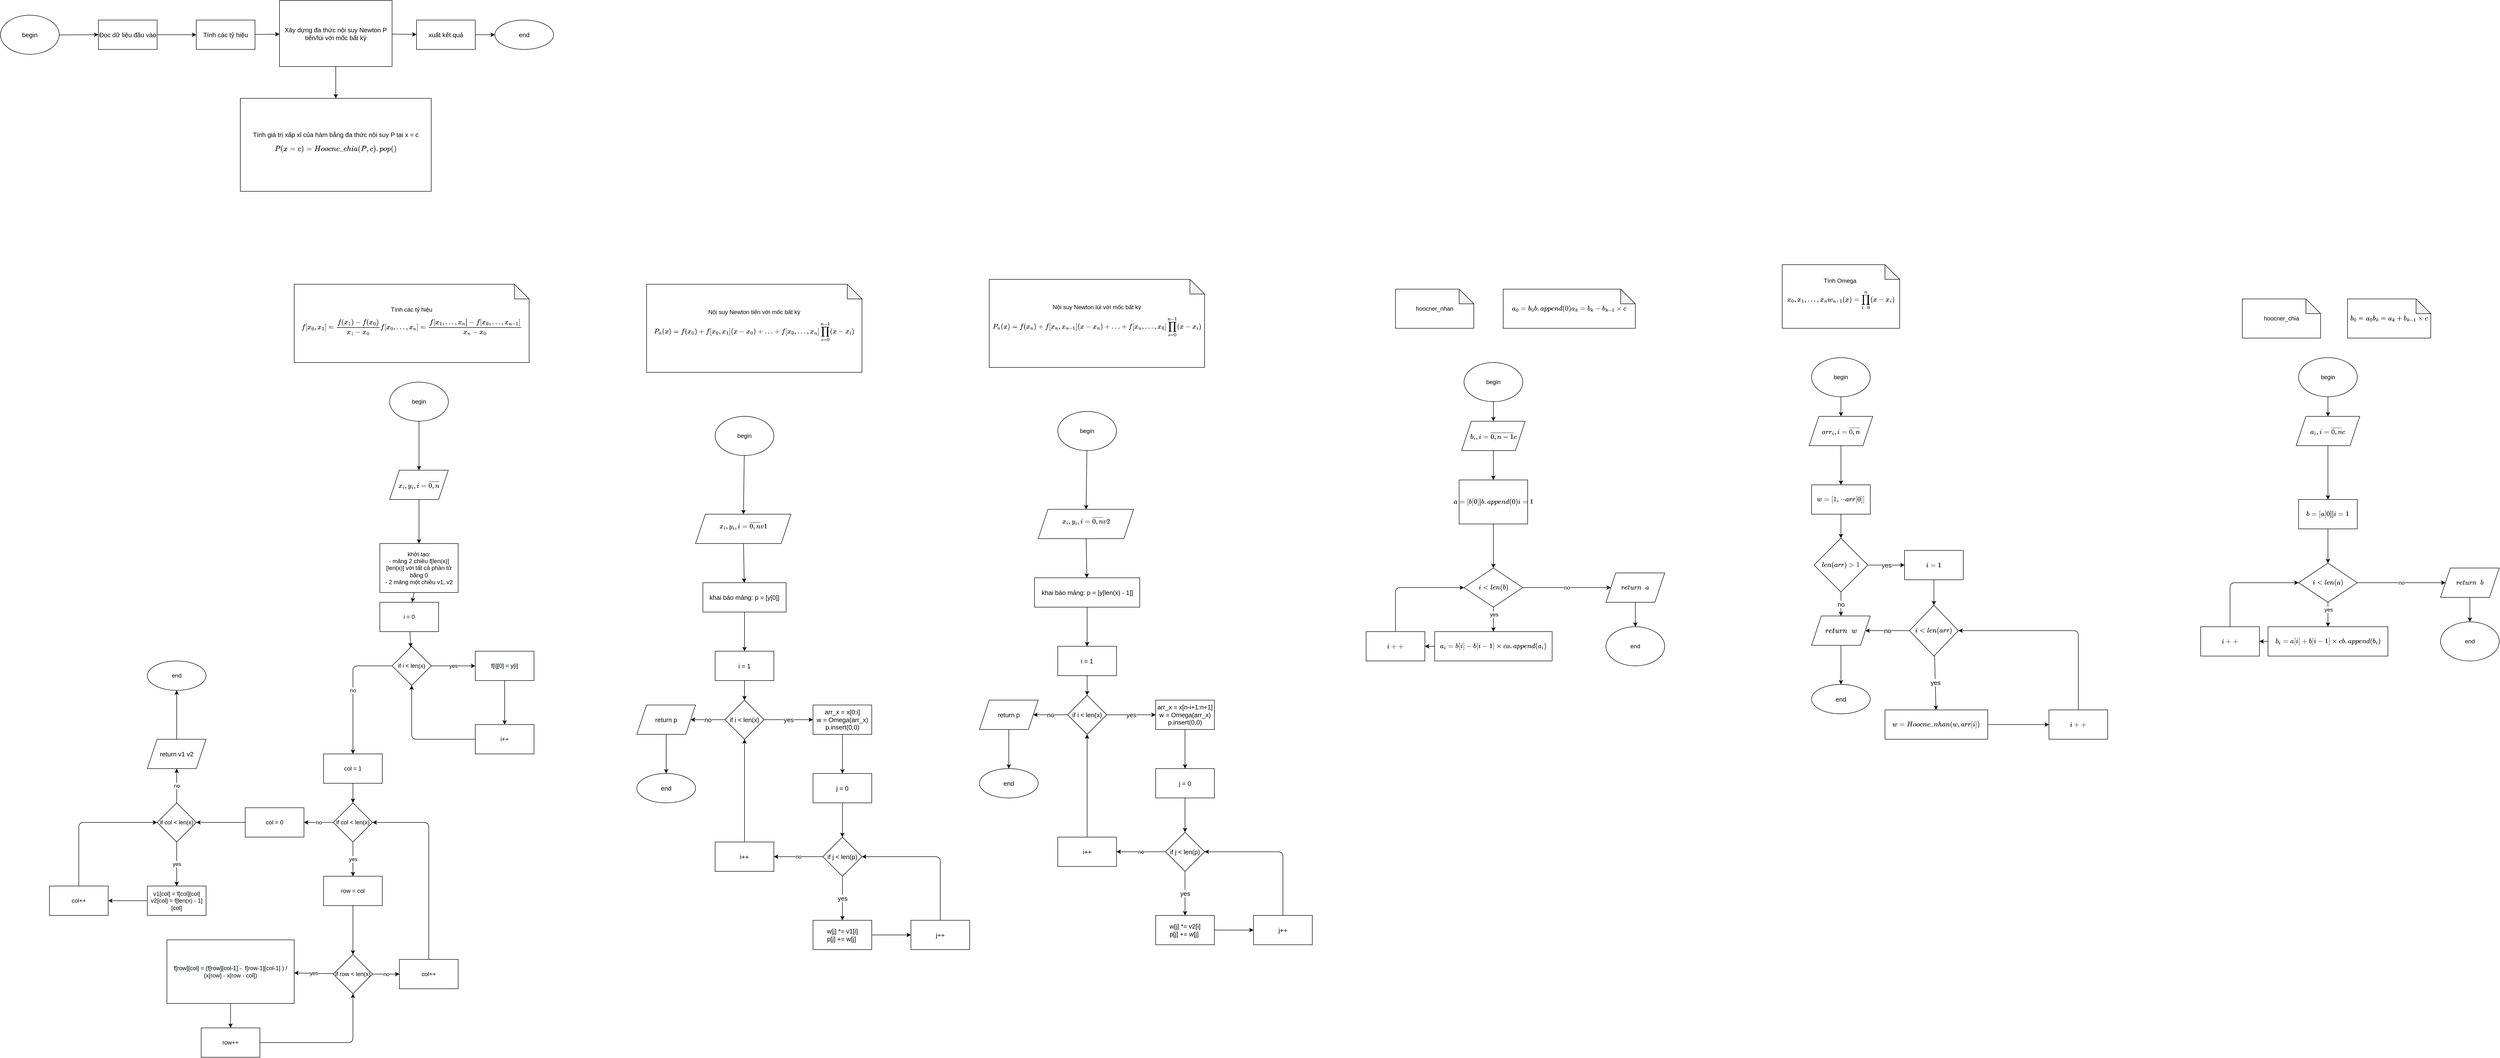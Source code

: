 <mxfile version="20.6.2" type="device"><diagram id="Zf1DiDaEplDEvpnU-PIB" name="Page-1"><mxGraphModel dx="4120" dy="3104" grid="1" gridSize="10" guides="1" tooltips="1" connect="1" arrows="1" fold="1" page="1" pageScale="1" pageWidth="850" pageHeight="1100" math="1" shadow="0"><root><mxCell id="0"/><mxCell id="1" parent="0"/><mxCell id="3" value="Tính các tỷ hiệu&lt;br&gt;$$f[x_0,x_1]=\frac{f(x_1)-f(x_0)}{x_1-x_0}\\&lt;br&gt;f[x_0,\ldots,x_n]=\frac{f[x_1,\ldots,x_n]-f[x_0,\ldots,x_{n-1}]}{x_n-x_0}$$" style="shape=note;whiteSpace=wrap;html=1;backgroundOutline=1;darkOpacity=0.05;" parent="1" vertex="1"><mxGeometry x="-680" y="-180" width="480" height="160" as="geometry"/></mxCell><mxCell id="75" value="" style="edgeStyle=none;html=1;fontSize=13;" parent="1" source="4" target="74" edge="1"><mxGeometry relative="1" as="geometry"/></mxCell><mxCell id="4" value="begin" style="ellipse;whiteSpace=wrap;html=1;" parent="1" vertex="1"><mxGeometry x="-485" y="20" width="120" height="80" as="geometry"/></mxCell><mxCell id="13" value="" style="edgeStyle=none;html=1;" parent="1" source="5" target="12" edge="1"><mxGeometry relative="1" as="geometry"/></mxCell><mxCell id="5" value="&amp;nbsp;khởi tạo:&amp;nbsp;&lt;br&gt;- mảng 2 chiều f[len(x)][len(x)] với tất cả phần tử bằng 0&lt;br&gt;- 2 mảng một chiều v1, v2" style="whiteSpace=wrap;html=1;" parent="1" vertex="1"><mxGeometry x="-505" y="350" width="160" height="100" as="geometry"/></mxCell><mxCell id="15" value="" style="edgeStyle=none;html=1;" parent="1" source="12" target="14" edge="1"><mxGeometry relative="1" as="geometry"/></mxCell><mxCell id="12" value="i = 0" style="whiteSpace=wrap;html=1;" parent="1" vertex="1"><mxGeometry x="-505" y="470" width="120" height="60" as="geometry"/></mxCell><mxCell id="17" value="yes" style="edgeStyle=none;html=1;" parent="1" source="14" target="16" edge="1"><mxGeometry relative="1" as="geometry"/></mxCell><mxCell id="28" value="no" style="edgeStyle=none;html=1;entryX=0.5;entryY=0;entryDx=0;entryDy=0;exitX=0;exitY=0.5;exitDx=0;exitDy=0;" parent="1" source="14" target="22" edge="1"><mxGeometry relative="1" as="geometry"><mxPoint x="-290" y="700" as="targetPoint"/><Array as="points"><mxPoint x="-560" y="600"/></Array></mxGeometry></mxCell><mxCell id="14" value="if i &amp;lt; len(x)" style="rhombus;whiteSpace=wrap;html=1;" parent="1" vertex="1"><mxGeometry x="-480" y="560" width="80" height="80" as="geometry"/></mxCell><mxCell id="37" value="" style="edgeStyle=none;html=1;" parent="1" source="16" target="36" edge="1"><mxGeometry relative="1" as="geometry"/></mxCell><mxCell id="16" value="&lt;span style=&quot;color: rgb(0 , 0 , 0) ; font-family: &amp;#34;helvetica&amp;#34; ; font-size: 12px ; font-style: normal ; font-weight: 400 ; letter-spacing: normal ; text-align: center ; text-indent: 0px ; text-transform: none ; word-spacing: 0px ; background-color: rgb(248 , 249 , 250) ; display: inline ; float: none&quot;&gt;f[i][0] = y[i]&lt;/span&gt;" style="whiteSpace=wrap;html=1;" parent="1" vertex="1"><mxGeometry x="-310" y="570" width="120" height="60" as="geometry"/></mxCell><mxCell id="27" value="yes" style="edgeStyle=none;html=1;" parent="1" source="19" target="26" edge="1"><mxGeometry relative="1" as="geometry"/></mxCell><mxCell id="44" value="no" style="edgeStyle=none;html=1;" parent="1" source="19" target="43" edge="1"><mxGeometry relative="1" as="geometry"/></mxCell><mxCell id="19" value="if col &amp;lt; len(x)" style="rhombus;whiteSpace=wrap;html=1;" parent="1" vertex="1"><mxGeometry x="-600" y="880" width="80" height="80" as="geometry"/></mxCell><mxCell id="25" value="" style="edgeStyle=none;html=1;" parent="1" source="22" target="19" edge="1"><mxGeometry relative="1" as="geometry"/></mxCell><mxCell id="22" value="col = 1" style="whiteSpace=wrap;html=1;" parent="1" vertex="1"><mxGeometry x="-620" y="780" width="120" height="60" as="geometry"/></mxCell><mxCell id="30" value="" style="edgeStyle=none;html=1;exitX=0.5;exitY=1;exitDx=0;exitDy=0;" parent="1" source="26" target="29" edge="1"><mxGeometry relative="1" as="geometry"><mxPoint x="-560" y="1100" as="sourcePoint"/></mxGeometry></mxCell><mxCell id="26" value="row = col" style="whiteSpace=wrap;html=1;" parent="1" vertex="1"><mxGeometry x="-620" y="1030" width="120" height="60" as="geometry"/></mxCell><mxCell id="32" value="yes" style="edgeStyle=none;html=1;" parent="1" source="29" target="31" edge="1"><mxGeometry relative="1" as="geometry"/></mxCell><mxCell id="34" value="no" style="edgeStyle=none;html=1;" parent="1" source="29" target="33" edge="1"><mxGeometry relative="1" as="geometry"/></mxCell><mxCell id="29" value="if row &amp;lt; len(x)" style="rhombus;whiteSpace=wrap;html=1;" parent="1" vertex="1"><mxGeometry x="-600" y="1190" width="80" height="80" as="geometry"/></mxCell><mxCell id="40" value="" style="edgeStyle=none;html=1;" parent="1" source="31" target="39" edge="1"><mxGeometry relative="1" as="geometry"/></mxCell><mxCell id="31" value="&lt;span style=&quot;color: rgb(0 , 0 , 0) ; font-family: &amp;#34;helvetica&amp;#34; ; font-size: 12px ; font-style: normal ; font-weight: 400 ; letter-spacing: normal ; text-align: center ; text-indent: 0px ; text-transform: none ; word-spacing: 0px ; background-color: rgb(248 , 249 , 250) ; display: inline ; float: none&quot;&gt;f[row][col] = (f[row][col-1] -&amp;nbsp;&amp;nbsp;&lt;/span&gt;f[row-1][col-1] ) / (x[row] - x[row - col])" style="whiteSpace=wrap;html=1;" parent="1" vertex="1"><mxGeometry x="-940" y="1160" width="260" height="130" as="geometry"/></mxCell><mxCell id="35" style="edgeStyle=none;html=1;entryX=1;entryY=0.5;entryDx=0;entryDy=0;" parent="1" source="33" target="19" edge="1"><mxGeometry relative="1" as="geometry"><mxPoint x="-430" y="990" as="targetPoint"/><Array as="points"><mxPoint x="-405" y="920"/></Array></mxGeometry></mxCell><mxCell id="33" value="col++" style="whiteSpace=wrap;html=1;" parent="1" vertex="1"><mxGeometry x="-465" y="1200" width="120" height="60" as="geometry"/></mxCell><mxCell id="38" style="edgeStyle=none;html=1;entryX=0.5;entryY=1;entryDx=0;entryDy=0;" parent="1" source="36" target="14" edge="1"><mxGeometry relative="1" as="geometry"><mxPoint x="-390" y="620" as="targetPoint"/><Array as="points"><mxPoint x="-440" y="750"/></Array></mxGeometry></mxCell><mxCell id="36" value="i++" style="whiteSpace=wrap;html=1;" parent="1" vertex="1"><mxGeometry x="-310" y="720" width="120" height="60" as="geometry"/></mxCell><mxCell id="41" style="edgeStyle=none;html=1;entryX=0.5;entryY=1;entryDx=0;entryDy=0;" parent="1" source="39" target="29" edge="1"><mxGeometry relative="1" as="geometry"><Array as="points"><mxPoint x="-560" y="1370"/></Array></mxGeometry></mxCell><mxCell id="39" value="row++" style="whiteSpace=wrap;html=1;" parent="1" vertex="1"><mxGeometry x="-870" y="1340" width="120" height="60" as="geometry"/></mxCell><mxCell id="46" value="" style="edgeStyle=none;html=1;" parent="1" source="43" target="45" edge="1"><mxGeometry relative="1" as="geometry"/></mxCell><mxCell id="43" value="col = 0" style="whiteSpace=wrap;html=1;" parent="1" vertex="1"><mxGeometry x="-780" y="890" width="120" height="60" as="geometry"/></mxCell><mxCell id="48" value="yes" style="edgeStyle=none;html=1;" parent="1" source="45" target="47" edge="1"><mxGeometry relative="1" as="geometry"/></mxCell><mxCell id="53" value="no" style="edgeStyle=none;html=1;entryX=0.5;entryY=1;entryDx=0;entryDy=0;" parent="1" source="45" target="72" edge="1"><mxGeometry relative="1" as="geometry"><mxPoint x="-920" y="790" as="targetPoint"/></mxGeometry></mxCell><mxCell id="45" value="if col &amp;lt; len(x)" style="rhombus;whiteSpace=wrap;html=1;" parent="1" vertex="1"><mxGeometry x="-960" y="880" width="80" height="80" as="geometry"/></mxCell><mxCell id="50" value="" style="edgeStyle=none;html=1;" parent="1" source="47" target="49" edge="1"><mxGeometry relative="1" as="geometry"/></mxCell><mxCell id="47" value="v1[col] = f[col][col]&lt;br&gt;v2[col] = f[len(x) - 1][col]" style="whiteSpace=wrap;html=1;" parent="1" vertex="1"><mxGeometry x="-980" y="1050" width="120" height="60" as="geometry"/></mxCell><mxCell id="51" style="edgeStyle=none;html=1;entryX=0;entryY=0.5;entryDx=0;entryDy=0;" parent="1" source="49" target="45" edge="1"><mxGeometry relative="1" as="geometry"><Array as="points"><mxPoint x="-1120" y="920"/></Array></mxGeometry></mxCell><mxCell id="49" value="col++" style="whiteSpace=wrap;html=1;" parent="1" vertex="1"><mxGeometry x="-1180" y="1050" width="120" height="60" as="geometry"/></mxCell><mxCell id="71" value="" style="edgeStyle=none;html=1;fontSize=13;exitX=0.5;exitY=0;exitDx=0;exitDy=0;" parent="1" source="72" target="70" edge="1"><mxGeometry relative="1" as="geometry"><mxPoint x="-920" y="730" as="sourcePoint"/></mxGeometry></mxCell><mxCell id="60" value="Nội suy Newton tiến với mốc bất kỳ&lt;br&gt;$$P_n(x)=f(x_0)+f[x_0,x_1](x-x_0)+\ldots+f[x_0,\ldots,x_n]\prod_{i=0}^{n-1}(x-x_i)$$" style="shape=note;whiteSpace=wrap;html=1;backgroundOutline=1;darkOpacity=0.05;" parent="1" vertex="1"><mxGeometry x="40" y="-180" width="440" height="180" as="geometry"/></mxCell><mxCell id="65" value="" style="edgeStyle=none;html=1;fontSize=13;" parent="1" source="62" target="64" edge="1"><mxGeometry relative="1" as="geometry"/></mxCell><mxCell id="62" value="khai báo mảng: p = [y[0]]" style="whiteSpace=wrap;html=1;fontSize=13;labelBackgroundColor=#FFFFFF;" parent="1" vertex="1"><mxGeometry x="155" y="430" width="170" height="60" as="geometry"/></mxCell><mxCell id="67" value="" style="edgeStyle=none;html=1;fontSize=13;" parent="1" source="64" target="66" edge="1"><mxGeometry relative="1" as="geometry"/></mxCell><mxCell id="64" value="i = 1" style="whiteSpace=wrap;html=1;fontSize=13;labelBackgroundColor=#FFFFFF;" parent="1" vertex="1"><mxGeometry x="180" y="570" width="120" height="60" as="geometry"/></mxCell><mxCell id="69" value="yes" style="edgeStyle=none;html=1;fontSize=13;" parent="1" source="66" target="68" edge="1"><mxGeometry relative="1" as="geometry"/></mxCell><mxCell id="90" value="no" style="edgeStyle=none;html=1;fontSize=13;" parent="1" source="66" target="89" edge="1"><mxGeometry relative="1" as="geometry"/></mxCell><mxCell id="66" value="if i &amp;lt; len(x)" style="rhombus;whiteSpace=wrap;html=1;fontSize=13;labelBackgroundColor=#FFFFFF;" parent="1" vertex="1"><mxGeometry x="200" y="670" width="80" height="80" as="geometry"/></mxCell><mxCell id="83" value="" style="edgeStyle=none;html=1;fontSize=13;" parent="1" source="68" target="82" edge="1"><mxGeometry relative="1" as="geometry"/></mxCell><mxCell id="68" value="arr_x = x[0:i]&lt;br&gt;w = Omega(arr_x)&lt;br&gt;p.insert(0,0)" style="whiteSpace=wrap;html=1;fontSize=13;labelBackgroundColor=#FFFFFF;" parent="1" vertex="1"><mxGeometry x="380" y="680" width="120" height="60" as="geometry"/></mxCell><mxCell id="70" value="end" style="ellipse;whiteSpace=wrap;html=1;" parent="1" vertex="1"><mxGeometry x="-980" y="590" width="120" height="60" as="geometry"/></mxCell><mxCell id="72" value="return v1 v2" style="shape=parallelogram;perimeter=parallelogramPerimeter;whiteSpace=wrap;html=1;fixedSize=1;labelBackgroundColor=#FFFFFF;fontSize=13;" parent="1" vertex="1"><mxGeometry x="-980" y="750" width="120" height="60" as="geometry"/></mxCell><mxCell id="77" value="" style="edgeStyle=none;html=1;fontSize=13;" parent="1" source="74" target="5" edge="1"><mxGeometry relative="1" as="geometry"/></mxCell><mxCell id="74" value="$$x_i, y_i,&amp;nbsp; i = \overline{0,n}$$" style="shape=parallelogram;perimeter=parallelogramPerimeter;whiteSpace=wrap;html=1;fixedSize=1;" parent="1" vertex="1"><mxGeometry x="-485" y="200" width="120" height="60" as="geometry"/></mxCell><mxCell id="78" value="" style="edgeStyle=none;html=1;fontSize=13;" parent="1" source="79" target="80" edge="1"><mxGeometry relative="1" as="geometry"/></mxCell><mxCell id="79" value="begin" style="ellipse;whiteSpace=wrap;html=1;" parent="1" vertex="1"><mxGeometry x="180" y="90" width="120" height="80" as="geometry"/></mxCell><mxCell id="81" value="" style="edgeStyle=none;html=1;fontSize=13;" parent="1" source="80" target="62" edge="1"><mxGeometry relative="1" as="geometry"/></mxCell><mxCell id="80" value="$$x_i, y_i,&amp;nbsp; i = \overline{0,n} \\ v1$$&amp;nbsp;" style="shape=parallelogram;perimeter=parallelogramPerimeter;whiteSpace=wrap;html=1;fixedSize=1;" parent="1" vertex="1"><mxGeometry x="140" y="290" width="195" height="60" as="geometry"/></mxCell><mxCell id="85" value="" style="edgeStyle=none;html=1;fontSize=13;" parent="1" source="82" target="84" edge="1"><mxGeometry relative="1" as="geometry"/></mxCell><mxCell id="82" value="j = 0" style="whiteSpace=wrap;html=1;fontSize=13;labelBackgroundColor=#FFFFFF;" parent="1" vertex="1"><mxGeometry x="380" y="820" width="120" height="60" as="geometry"/></mxCell><mxCell id="87" value="yes" style="edgeStyle=none;html=1;fontSize=13;" parent="1" source="84" target="86" edge="1"><mxGeometry relative="1" as="geometry"/></mxCell><mxCell id="84" value="if j &amp;lt; len(p)" style="rhombus;whiteSpace=wrap;html=1;fontSize=13;labelBackgroundColor=#FFFFFF;" parent="1" vertex="1"><mxGeometry x="400" y="950" width="80" height="80" as="geometry"/></mxCell><mxCell id="122" value="" style="edgeStyle=none;html=1;fontSize=13;" parent="1" source="86" target="121" edge="1"><mxGeometry relative="1" as="geometry"/></mxCell><mxCell id="86" value="w[j] *= v1[i]&lt;br&gt;p[j] += w[j]&amp;nbsp;" style="whiteSpace=wrap;html=1;fontSize=13;labelBackgroundColor=#FFFFFF;" parent="1" vertex="1"><mxGeometry x="380" y="1120" width="120" height="60" as="geometry"/></mxCell><mxCell id="92" value="" style="edgeStyle=none;html=1;fontSize=13;" parent="1" source="89" target="91" edge="1"><mxGeometry relative="1" as="geometry"/></mxCell><mxCell id="89" value="return p" style="shape=parallelogram;perimeter=parallelogramPerimeter;whiteSpace=wrap;html=1;fixedSize=1;fontSize=13;labelBackgroundColor=#FFFFFF;" parent="1" vertex="1"><mxGeometry x="20" y="680" width="120" height="60" as="geometry"/></mxCell><mxCell id="91" value="end" style="ellipse;whiteSpace=wrap;html=1;fontSize=13;labelBackgroundColor=#FFFFFF;" parent="1" vertex="1"><mxGeometry x="20" y="820" width="120" height="60" as="geometry"/></mxCell><mxCell id="95" value="Nội suy Newton lùi với mốc bất kỳ&lt;br&gt;$$P_n(x)=f(x_n)+f[x_n,x_{n-1}](x-x_n)+\ldots+f[x_n,\ldots,x_0]\prod_{i=0}^{n-1}(x-x_i)$$" style="shape=note;whiteSpace=wrap;html=1;backgroundOutline=1;darkOpacity=0.05;" parent="1" vertex="1"><mxGeometry x="740" y="-190" width="440" height="180" as="geometry"/></mxCell><mxCell id="96" value="" style="edgeStyle=none;html=1;fontSize=13;" parent="1" source="97" target="99" edge="1"><mxGeometry relative="1" as="geometry"/></mxCell><mxCell id="97" value="khai báo mảng: p = [y[len(x) - 1]]" style="whiteSpace=wrap;html=1;fontSize=13;labelBackgroundColor=#FFFFFF;" parent="1" vertex="1"><mxGeometry x="832.5" y="420" width="215" height="60" as="geometry"/></mxCell><mxCell id="98" value="" style="edgeStyle=none;html=1;fontSize=13;" parent="1" source="99" target="102" edge="1"><mxGeometry relative="1" as="geometry"/></mxCell><mxCell id="99" value="i = 1" style="whiteSpace=wrap;html=1;fontSize=13;labelBackgroundColor=#FFFFFF;" parent="1" vertex="1"><mxGeometry x="880" y="560" width="120" height="60" as="geometry"/></mxCell><mxCell id="100" value="yes" style="edgeStyle=none;html=1;fontSize=13;" parent="1" source="102" target="104" edge="1"><mxGeometry relative="1" as="geometry"/></mxCell><mxCell id="101" value="no" style="edgeStyle=none;html=1;fontSize=13;" parent="1" source="102" target="116" edge="1"><mxGeometry relative="1" as="geometry"/></mxCell><mxCell id="102" value="if i &amp;lt; len(x)" style="rhombus;whiteSpace=wrap;html=1;fontSize=13;labelBackgroundColor=#FFFFFF;" parent="1" vertex="1"><mxGeometry x="900" y="660" width="80" height="80" as="geometry"/></mxCell><mxCell id="103" value="" style="edgeStyle=none;html=1;fontSize=13;" parent="1" source="104" target="110" edge="1"><mxGeometry relative="1" as="geometry"/></mxCell><mxCell id="104" value="arr_x = x[n-i+1:n+1]&lt;br&gt;w = Omega(arr_x)&lt;br&gt;p.insert(0,0)" style="whiteSpace=wrap;html=1;fontSize=13;labelBackgroundColor=#FFFFFF;" parent="1" vertex="1"><mxGeometry x="1080" y="670" width="120" height="60" as="geometry"/></mxCell><mxCell id="105" value="" style="edgeStyle=none;html=1;fontSize=13;" parent="1" source="106" target="108" edge="1"><mxGeometry relative="1" as="geometry"/></mxCell><mxCell id="106" value="begin" style="ellipse;whiteSpace=wrap;html=1;" parent="1" vertex="1"><mxGeometry x="880" y="80" width="120" height="80" as="geometry"/></mxCell><mxCell id="107" value="" style="edgeStyle=none;html=1;fontSize=13;" parent="1" source="108" target="97" edge="1"><mxGeometry relative="1" as="geometry"/></mxCell><mxCell id="108" value="$$x_i, y_i,&amp;nbsp; i = \overline{0,n} \\ v2$$&amp;nbsp;" style="shape=parallelogram;perimeter=parallelogramPerimeter;whiteSpace=wrap;html=1;fixedSize=1;" parent="1" vertex="1"><mxGeometry x="840" y="280" width="195" height="60" as="geometry"/></mxCell><mxCell id="109" value="" style="edgeStyle=none;html=1;fontSize=13;" parent="1" source="110" target="113" edge="1"><mxGeometry relative="1" as="geometry"/></mxCell><mxCell id="110" value="j = 0" style="whiteSpace=wrap;html=1;fontSize=13;labelBackgroundColor=#FFFFFF;" parent="1" vertex="1"><mxGeometry x="1080" y="810" width="120" height="60" as="geometry"/></mxCell><mxCell id="111" value="yes" style="edgeStyle=none;html=1;fontSize=13;" parent="1" source="113" target="114" edge="1"><mxGeometry relative="1" as="geometry"/></mxCell><mxCell id="113" value="if j &amp;lt; len(p)" style="rhombus;whiteSpace=wrap;html=1;fontSize=13;labelBackgroundColor=#FFFFFF;" parent="1" vertex="1"><mxGeometry x="1100" y="940" width="80" height="80" as="geometry"/></mxCell><mxCell id="119" value="" style="edgeStyle=none;html=1;fontSize=13;" parent="1" source="114" target="118" edge="1"><mxGeometry relative="1" as="geometry"/></mxCell><mxCell id="114" value="w[j] *= v2[i]&lt;br&gt;p[j] += w[j]&amp;nbsp;" style="whiteSpace=wrap;html=1;fontSize=13;labelBackgroundColor=#FFFFFF;" parent="1" vertex="1"><mxGeometry x="1080" y="1110" width="120" height="60" as="geometry"/></mxCell><mxCell id="115" value="" style="edgeStyle=none;html=1;fontSize=13;" parent="1" source="116" target="117" edge="1"><mxGeometry relative="1" as="geometry"/></mxCell><mxCell id="116" value="return p" style="shape=parallelogram;perimeter=parallelogramPerimeter;whiteSpace=wrap;html=1;fixedSize=1;fontSize=13;labelBackgroundColor=#FFFFFF;" parent="1" vertex="1"><mxGeometry x="720" y="670" width="120" height="60" as="geometry"/></mxCell><mxCell id="117" value="end" style="ellipse;whiteSpace=wrap;html=1;fontSize=13;labelBackgroundColor=#FFFFFF;" parent="1" vertex="1"><mxGeometry x="720" y="810" width="120" height="60" as="geometry"/></mxCell><mxCell id="120" style="edgeStyle=none;html=1;entryX=1;entryY=0.5;entryDx=0;entryDy=0;fontSize=13;" parent="1" source="118" target="113" edge="1"><mxGeometry relative="1" as="geometry"><Array as="points"><mxPoint x="1340" y="980"/></Array></mxGeometry></mxCell><mxCell id="118" value="j++" style="whiteSpace=wrap;html=1;fontSize=13;labelBackgroundColor=#FFFFFF;" parent="1" vertex="1"><mxGeometry x="1280" y="1110" width="120" height="60" as="geometry"/></mxCell><mxCell id="123" style="edgeStyle=none;html=1;entryX=1;entryY=0.5;entryDx=0;entryDy=0;fontSize=13;" parent="1" source="121" target="84" edge="1"><mxGeometry relative="1" as="geometry"><Array as="points"><mxPoint x="640" y="990"/></Array></mxGeometry></mxCell><mxCell id="121" value="j++" style="whiteSpace=wrap;html=1;fontSize=13;labelBackgroundColor=#FFFFFF;" parent="1" vertex="1"><mxGeometry x="580" y="1120" width="120" height="60" as="geometry"/></mxCell><mxCell id="179" style="edgeStyle=none;html=1;exitX=0.5;exitY=1;exitDx=0;exitDy=0;entryX=0.5;entryY=0;entryDx=0;entryDy=0;" parent="1" source="180" target="186" edge="1"><mxGeometry relative="1" as="geometry"/></mxCell><mxCell id="180" value="begin" style="ellipse;whiteSpace=wrap;html=1;" parent="1" vertex="1"><mxGeometry x="3415" y="-30" width="120" height="80" as="geometry"/></mxCell><mxCell id="182" value="end" style="ellipse;whiteSpace=wrap;html=1;" parent="1" vertex="1"><mxGeometry x="3705" y="510" width="120" height="80" as="geometry"/></mxCell><mxCell id="229" style="edgeStyle=none;html=1;fontSize=13;" parent="1" source="186" target="218" edge="1"><mxGeometry relative="1" as="geometry"/></mxCell><mxCell id="186" value="$$a_i,i=\overline{0,n}\\&lt;br&gt;c$$" style="shape=parallelogram;perimeter=parallelogramPerimeter;whiteSpace=wrap;html=1;fixedSize=1;" parent="1" vertex="1"><mxGeometry x="3410" y="90" width="130" height="60" as="geometry"/></mxCell><mxCell id="211" value="hoocner_nhan" style="shape=note;whiteSpace=wrap;html=1;backgroundOutline=1;darkOpacity=0.05;" parent="1" vertex="1"><mxGeometry x="1570" y="-170" width="160" height="80" as="geometry"/></mxCell><mxCell id="212" value="hoocner_chia" style="shape=note;whiteSpace=wrap;html=1;backgroundOutline=1;darkOpacity=0.05;" parent="1" vertex="1"><mxGeometry x="3300" y="-150" width="160" height="80" as="geometry"/></mxCell><mxCell id="215" value="$$a_0=b_0\\&lt;br&gt;b.append(0)\\&lt;br&gt;a_k=b_k-b_{k-1}\times c$$" style="shape=note;whiteSpace=wrap;html=1;backgroundOutline=1;darkOpacity=0.05;" parent="1" vertex="1"><mxGeometry x="1790" y="-170" width="270" height="80" as="geometry"/></mxCell><mxCell id="216" value="$$b_0 = a_0\\&lt;br&gt;b_k=a_k+b_{k-1}\times c$$" style="shape=note;whiteSpace=wrap;html=1;backgroundOutline=1;darkOpacity=0.05;" parent="1" vertex="1"><mxGeometry x="3515" y="-150" width="170" height="80" as="geometry"/></mxCell><mxCell id="217" value="" style="edgeStyle=none;html=1;" parent="1" source="218" target="222" edge="1"><mxGeometry relative="1" as="geometry"/></mxCell><mxCell id="218" value="$$b=[a[0]]\\&lt;br&gt;i=1$$" style="whiteSpace=wrap;html=1;" parent="1" vertex="1"><mxGeometry x="3415" y="260" width="120" height="60" as="geometry"/></mxCell><mxCell id="219" value="" style="edgeStyle=none;html=1;" parent="1" source="222" target="224" edge="1"><mxGeometry relative="1" as="geometry"/></mxCell><mxCell id="220" value="yes" style="edgeLabel;html=1;align=center;verticalAlign=middle;resizable=0;points=[];" parent="219" vertex="1" connectable="0"><mxGeometry x="-0.411" y="1" relative="1" as="geometry"><mxPoint as="offset"/></mxGeometry></mxCell><mxCell id="221" value="no" style="edgeStyle=none;html=1;" parent="1" source="222" target="226" edge="1"><mxGeometry relative="1" as="geometry"><mxPoint x="3555" y="430" as="targetPoint"/></mxGeometry></mxCell><mxCell id="222" value="$$i&amp;lt;len(a)$$" style="rhombus;whiteSpace=wrap;html=1;" parent="1" vertex="1"><mxGeometry x="3415" y="390" width="120" height="80" as="geometry"/></mxCell><mxCell id="231" value="" style="edgeStyle=none;html=1;fontSize=13;" parent="1" source="224" target="230" edge="1"><mxGeometry relative="1" as="geometry"/></mxCell><mxCell id="224" value="$$b_i=a[i]+b[i-1]\times c\\&lt;br&gt;b.append(b_i)$$" style="whiteSpace=wrap;html=1;" parent="1" vertex="1"><mxGeometry x="3352.5" y="520" width="245" height="60" as="geometry"/></mxCell><mxCell id="225" style="edgeStyle=none;html=1;exitX=0.5;exitY=1;exitDx=0;exitDy=0;entryX=0.5;entryY=0;entryDx=0;entryDy=0;" parent="1" source="226" target="182" edge="1"><mxGeometry relative="1" as="geometry"/></mxCell><mxCell id="226" value="$$return\;\;b$$" style="shape=parallelogram;perimeter=parallelogramPerimeter;whiteSpace=wrap;html=1;fixedSize=1;" parent="1" vertex="1"><mxGeometry x="3705" y="400" width="120" height="60" as="geometry"/></mxCell><mxCell id="233" style="edgeStyle=none;html=1;entryX=0;entryY=0.5;entryDx=0;entryDy=0;fontSize=13;" parent="1" source="230" target="222" edge="1"><mxGeometry relative="1" as="geometry"><Array as="points"><mxPoint x="3275" y="430"/></Array></mxGeometry></mxCell><mxCell id="230" value="$$i++$$" style="whiteSpace=wrap;html=1;" parent="1" vertex="1"><mxGeometry x="3215" y="520" width="120" height="60" as="geometry"/></mxCell><mxCell id="237" style="edgeStyle=none;html=1;exitX=0.5;exitY=1;exitDx=0;exitDy=0;entryX=0.5;entryY=0;entryDx=0;entryDy=0;" parent="1" source="238" target="241" edge="1"><mxGeometry relative="1" as="geometry"/></mxCell><mxCell id="238" value="begin" style="ellipse;whiteSpace=wrap;html=1;" parent="1" vertex="1"><mxGeometry x="1710" y="-20" width="120" height="80" as="geometry"/></mxCell><mxCell id="239" value="end" style="ellipse;whiteSpace=wrap;html=1;" parent="1" vertex="1"><mxGeometry x="2000" y="520" width="120" height="80" as="geometry"/></mxCell><mxCell id="240" style="edgeStyle=none;html=1;fontSize=13;" parent="1" source="241" target="243" edge="1"><mxGeometry relative="1" as="geometry"/></mxCell><mxCell id="241" value="$$b_i,i=\overline{0,n - 1}\\&lt;br&gt;c$$" style="shape=parallelogram;perimeter=parallelogramPerimeter;whiteSpace=wrap;html=1;fixedSize=1;" parent="1" vertex="1"><mxGeometry x="1705" y="100" width="130" height="60" as="geometry"/></mxCell><mxCell id="242" value="" style="edgeStyle=none;html=1;" parent="1" source="243" target="247" edge="1"><mxGeometry relative="1" as="geometry"/></mxCell><mxCell id="243" value="$$a=[b[0]]\\&lt;br&gt;b.append(0)\\&lt;br&gt;i=1$$" style="whiteSpace=wrap;html=1;" parent="1" vertex="1"><mxGeometry x="1700" y="220" width="140" height="90" as="geometry"/></mxCell><mxCell id="244" value="" style="edgeStyle=none;html=1;" parent="1" source="247" target="249" edge="1"><mxGeometry relative="1" as="geometry"/></mxCell><mxCell id="245" value="yes" style="edgeLabel;html=1;align=center;verticalAlign=middle;resizable=0;points=[];" parent="244" vertex="1" connectable="0"><mxGeometry x="-0.411" y="1" relative="1" as="geometry"><mxPoint as="offset"/></mxGeometry></mxCell><mxCell id="246" value="no" style="edgeStyle=none;html=1;" parent="1" source="247" target="251" edge="1"><mxGeometry relative="1" as="geometry"><mxPoint x="1850" y="440" as="targetPoint"/></mxGeometry></mxCell><mxCell id="247" value="$$i&amp;lt;len(b)$$" style="rhombus;whiteSpace=wrap;html=1;" parent="1" vertex="1"><mxGeometry x="1710" y="400" width="120" height="80" as="geometry"/></mxCell><mxCell id="248" value="" style="edgeStyle=none;html=1;fontSize=13;" parent="1" source="249" target="253" edge="1"><mxGeometry relative="1" as="geometry"/></mxCell><mxCell id="249" value="$$a_i=b[i]-b[i-1]\times c\\&lt;br&gt;a.append(a_i)$$" style="whiteSpace=wrap;html=1;" parent="1" vertex="1"><mxGeometry x="1650" y="530" width="240" height="60" as="geometry"/></mxCell><mxCell id="250" style="edgeStyle=none;html=1;exitX=0.5;exitY=1;exitDx=0;exitDy=0;entryX=0.5;entryY=0;entryDx=0;entryDy=0;" parent="1" source="251" target="239" edge="1"><mxGeometry relative="1" as="geometry"/></mxCell><mxCell id="251" value="$$return\;\;a$$" style="shape=parallelogram;perimeter=parallelogramPerimeter;whiteSpace=wrap;html=1;fixedSize=1;" parent="1" vertex="1"><mxGeometry x="2000" y="410" width="120" height="60" as="geometry"/></mxCell><mxCell id="252" style="edgeStyle=none;html=1;entryX=0;entryY=0.5;entryDx=0;entryDy=0;fontSize=13;" parent="1" source="253" target="247" edge="1"><mxGeometry relative="1" as="geometry"><Array as="points"><mxPoint x="1570" y="440"/></Array></mxGeometry></mxCell><mxCell id="253" value="$$i++$$" style="whiteSpace=wrap;html=1;" parent="1" vertex="1"><mxGeometry x="1510" y="530" width="120" height="60" as="geometry"/></mxCell><mxCell id="254" value="Tính Omega&amp;nbsp; $$x_0, x_1, ..., x_n\\&lt;br&gt;w_{n+1}(x)=\prod_{i=0}^{n}(x-x_i)$$" style="shape=note;whiteSpace=wrap;html=1;backgroundOutline=1;darkOpacity=0.05;" parent="1" vertex="1"><mxGeometry x="2360" y="-220" width="240" height="130" as="geometry"/></mxCell><mxCell id="255" style="edgeStyle=none;html=1;exitX=0.5;exitY=1;exitDx=0;exitDy=0;entryX=0.5;entryY=0;entryDx=0;entryDy=0;" parent="1" source="256" target="257" edge="1"><mxGeometry relative="1" as="geometry"/></mxCell><mxCell id="256" value="begin" style="ellipse;whiteSpace=wrap;html=1;" parent="1" vertex="1"><mxGeometry x="2420" y="-30" width="120" height="80" as="geometry"/></mxCell><mxCell id="259" value="" style="edgeStyle=none;html=1;fontSize=13;" parent="1" source="257" target="258" edge="1"><mxGeometry relative="1" as="geometry"/></mxCell><mxCell id="257" value="$$arr_i,i=\overline{0,n}$$" style="shape=parallelogram;perimeter=parallelogramPerimeter;whiteSpace=wrap;html=1;fixedSize=1;" parent="1" vertex="1"><mxGeometry x="2415" y="90" width="130" height="60" as="geometry"/></mxCell><mxCell id="261" value="" style="edgeStyle=none;html=1;fontSize=13;" parent="1" source="258" target="260" edge="1"><mxGeometry relative="1" as="geometry"/></mxCell><mxCell id="258" value="$$w = [1, -arr[0]]$$" style="whiteSpace=wrap;html=1;" parent="1" vertex="1"><mxGeometry x="2420" y="230" width="120" height="60" as="geometry"/></mxCell><mxCell id="263" value="yes" style="edgeStyle=none;html=1;fontSize=13;" parent="1" source="260" target="262" edge="1"><mxGeometry relative="1" as="geometry"/></mxCell><mxCell id="274" value="no" style="edgeStyle=none;html=1;fontSize=13;" parent="1" source="260" target="273" edge="1"><mxGeometry relative="1" as="geometry"/></mxCell><mxCell id="260" value="$$len(arr) &amp;gt; 1$$" style="rhombus;whiteSpace=wrap;html=1;" parent="1" vertex="1"><mxGeometry x="2425" y="339" width="110" height="110" as="geometry"/></mxCell><mxCell id="265" value="" style="edgeStyle=none;html=1;fontSize=13;" parent="1" source="262" target="264" edge="1"><mxGeometry relative="1" as="geometry"/></mxCell><mxCell id="262" value="$$i = 1$$" style="whiteSpace=wrap;html=1;" parent="1" vertex="1"><mxGeometry x="2610" y="364" width="120" height="60" as="geometry"/></mxCell><mxCell id="267" value="yes" style="edgeStyle=none;html=1;fontSize=13;" parent="1" source="264" target="266" edge="1"><mxGeometry relative="1" as="geometry"/></mxCell><mxCell id="272" value="no" style="edgeStyle=none;html=1;fontSize=13;entryX=1;entryY=0.5;entryDx=0;entryDy=0;" parent="1" source="264" target="273" edge="1"><mxGeometry relative="1" as="geometry"><mxPoint x="2550" y="528" as="targetPoint"/></mxGeometry></mxCell><mxCell id="264" value="$$i &amp;lt; len(arr)$$" style="rhombus;whiteSpace=wrap;html=1;" parent="1" vertex="1"><mxGeometry x="2620" y="476" width="100" height="104" as="geometry"/></mxCell><mxCell id="269" value="" style="edgeStyle=none;html=1;fontSize=13;" parent="1" source="266" target="268" edge="1"><mxGeometry relative="1" as="geometry"/></mxCell><mxCell id="266" value="$$w= Hoocne\_nhan(w, arr[i])$$" style="whiteSpace=wrap;html=1;" parent="1" vertex="1"><mxGeometry x="2570" y="690" width="210" height="60" as="geometry"/></mxCell><mxCell id="270" style="edgeStyle=none;html=1;entryX=1;entryY=0.5;entryDx=0;entryDy=0;fontSize=13;" parent="1" source="268" target="264" edge="1"><mxGeometry relative="1" as="geometry"><Array as="points"><mxPoint x="2965" y="528"/></Array></mxGeometry></mxCell><mxCell id="268" value="$$i++$$" style="whiteSpace=wrap;html=1;" parent="1" vertex="1"><mxGeometry x="2905" y="690" width="120" height="60" as="geometry"/></mxCell><mxCell id="276" value="" style="edgeStyle=none;html=1;fontSize=13;" parent="1" source="273" target="275" edge="1"><mxGeometry relative="1" as="geometry"/></mxCell><mxCell id="273" value="$$return \; \; w$$" style="shape=parallelogram;perimeter=parallelogramPerimeter;whiteSpace=wrap;html=1;fixedSize=1;labelBackgroundColor=#FFFFFF;fontSize=13;" parent="1" vertex="1"><mxGeometry x="2420" y="498" width="120" height="60" as="geometry"/></mxCell><mxCell id="275" value="end" style="ellipse;whiteSpace=wrap;html=1;fontSize=13;labelBackgroundColor=#FFFFFF;" parent="1" vertex="1"><mxGeometry x="2420" y="638" width="120" height="60" as="geometry"/></mxCell><mxCell id="281" value="" style="edgeStyle=none;html=1;fontSize=13;" parent="1" source="279" target="280" edge="1"><mxGeometry relative="1" as="geometry"/></mxCell><mxCell id="279" value="begin" style="ellipse;whiteSpace=wrap;html=1;labelBackgroundColor=#FFFFFF;fontSize=13;" parent="1" vertex="1"><mxGeometry x="-1280" y="-730" width="120" height="80" as="geometry"/></mxCell><mxCell id="283" value="" style="edgeStyle=none;html=1;fontSize=13;" parent="1" source="280" target="282" edge="1"><mxGeometry relative="1" as="geometry"/></mxCell><mxCell id="280" value="Đọc dữ liệu đầu vào" style="whiteSpace=wrap;html=1;fontSize=13;labelBackgroundColor=#FFFFFF;" parent="1" vertex="1"><mxGeometry x="-1080" y="-720" width="120" height="60" as="geometry"/></mxCell><mxCell id="285" value="" style="edgeStyle=none;html=1;fontSize=13;" parent="1" source="282" target="284" edge="1"><mxGeometry relative="1" as="geometry"/></mxCell><mxCell id="282" value="Tính các tỷ hiệu" style="whiteSpace=wrap;html=1;fontSize=13;labelBackgroundColor=#FFFFFF;" parent="1" vertex="1"><mxGeometry x="-880" y="-720" width="120" height="60" as="geometry"/></mxCell><mxCell id="287" value="" style="edgeStyle=none;html=1;fontSize=13;" parent="1" source="284" target="286" edge="1"><mxGeometry relative="1" as="geometry"/></mxCell><mxCell id="293" value="" style="edgeStyle=none;html=1;fontSize=13;" parent="1" source="284" target="292" edge="1"><mxGeometry relative="1" as="geometry"/></mxCell><mxCell id="284" value="Xây dựng đa thức nội suy Newton P tiến/lùi với mốc bất kỳ" style="whiteSpace=wrap;html=1;fontSize=13;labelBackgroundColor=#FFFFFF;" parent="1" vertex="1"><mxGeometry x="-710" y="-760" width="230" height="135" as="geometry"/></mxCell><mxCell id="289" value="" style="edgeStyle=none;html=1;fontSize=13;" parent="1" source="286" target="288" edge="1"><mxGeometry relative="1" as="geometry"/></mxCell><mxCell id="286" value="xuất kết quả" style="whiteSpace=wrap;html=1;fontSize=13;labelBackgroundColor=#FFFFFF;" parent="1" vertex="1"><mxGeometry x="-430" y="-720" width="120" height="60" as="geometry"/></mxCell><mxCell id="288" value="end" style="ellipse;whiteSpace=wrap;html=1;fontSize=13;labelBackgroundColor=#FFFFFF;" parent="1" vertex="1"><mxGeometry x="-270" y="-720" width="120" height="60" as="geometry"/></mxCell><mxCell id="292" value="Tính giá trị xấp xỉ của hàm bằng đa thức nội suy P tại x = c&lt;br&gt;$$P(x=c) = Hoocne\_chia(P, c).pop()$$" style="whiteSpace=wrap;html=1;fontSize=13;labelBackgroundColor=#FFFFFF;" parent="1" vertex="1"><mxGeometry x="-790" y="-560" width="390" height="190" as="geometry"/></mxCell><mxCell id="294" value="no" style="edgeStyle=none;html=1;" parent="1" target="296" edge="1"><mxGeometry relative="1" as="geometry"><mxPoint x="400.0" y="990" as="sourcePoint"/></mxGeometry></mxCell><mxCell id="295" style="edgeStyle=none;html=1;" parent="1" source="296" edge="1"><mxGeometry relative="1" as="geometry"><mxPoint x="240" y="750" as="targetPoint"/></mxGeometry></mxCell><mxCell id="296" value="i++" style="whiteSpace=wrap;html=1;fontSize=13;labelBackgroundColor=#FFFFFF;" parent="1" vertex="1"><mxGeometry x="180" y="960" width="120" height="60" as="geometry"/></mxCell><mxCell id="297" value="no" style="edgeStyle=none;html=1;exitX=0;exitY=0.5;exitDx=0;exitDy=0;" parent="1" source="113" target="299" edge="1"><mxGeometry relative="1" as="geometry"><mxPoint x="1070.0" y="990" as="sourcePoint"/></mxGeometry></mxCell><mxCell id="298" style="edgeStyle=none;html=1;entryX=0.5;entryY=1;entryDx=0;entryDy=0;" parent="1" source="299" target="102" edge="1"><mxGeometry relative="1" as="geometry"><mxPoint x="910" y="750" as="targetPoint"/></mxGeometry></mxCell><mxCell id="299" value="i++" style="whiteSpace=wrap;html=1;fontSize=13;labelBackgroundColor=#FFFFFF;" parent="1" vertex="1"><mxGeometry x="880" y="950" width="120" height="60" as="geometry"/></mxCell></root></mxGraphModel></diagram></mxfile>